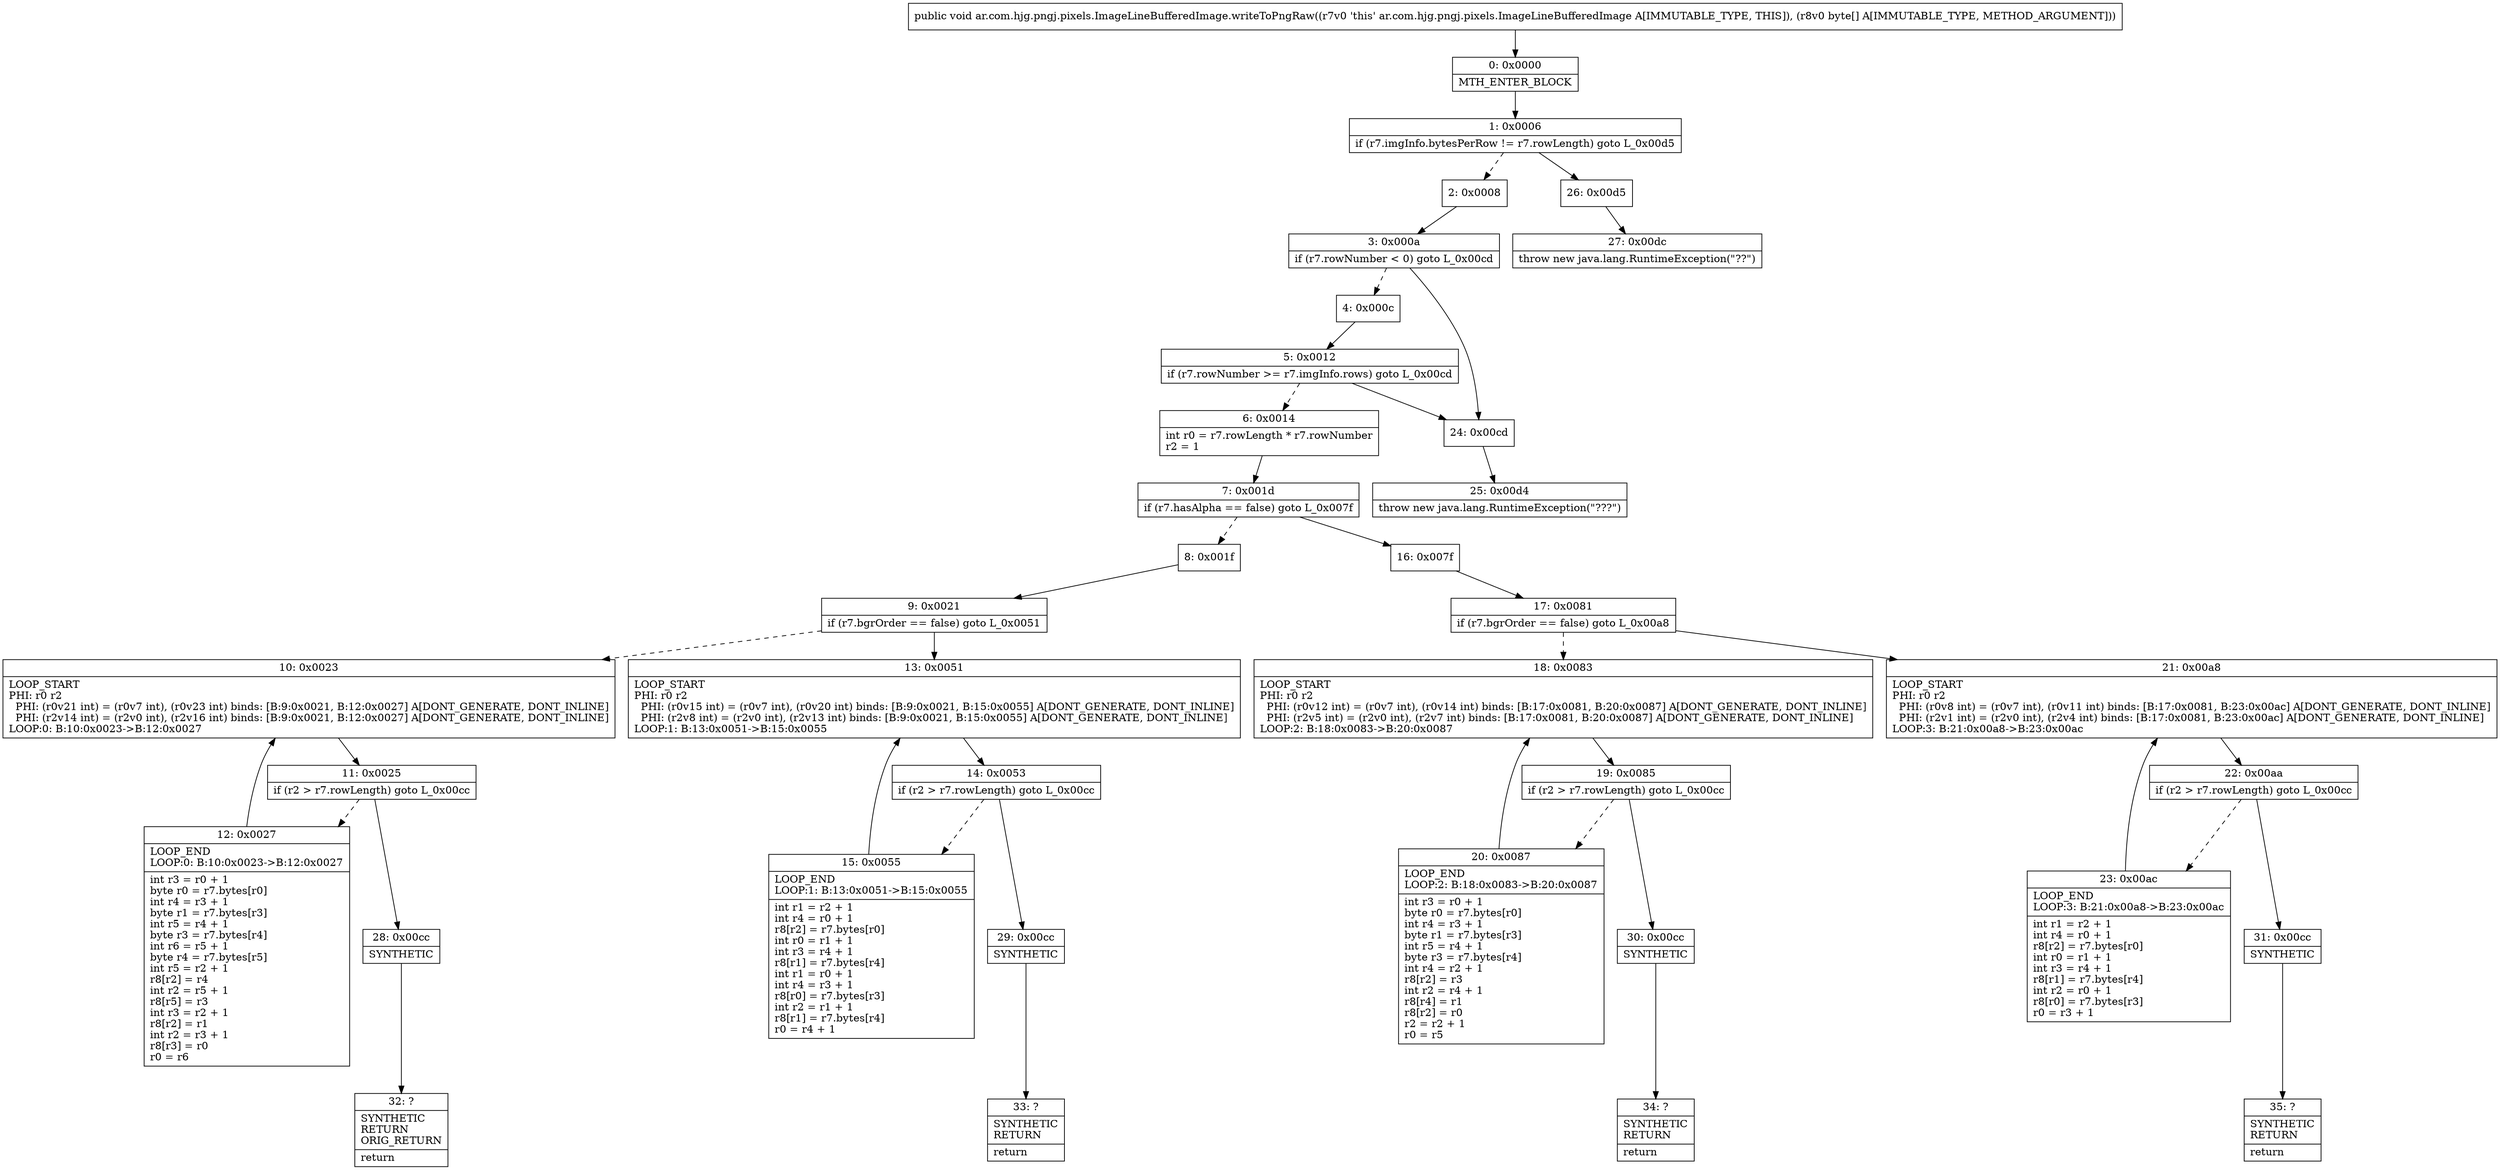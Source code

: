 digraph "CFG forar.com.hjg.pngj.pixels.ImageLineBufferedImage.writeToPngRaw([B)V" {
Node_0 [shape=record,label="{0\:\ 0x0000|MTH_ENTER_BLOCK\l}"];
Node_1 [shape=record,label="{1\:\ 0x0006|if (r7.imgInfo.bytesPerRow != r7.rowLength) goto L_0x00d5\l}"];
Node_2 [shape=record,label="{2\:\ 0x0008}"];
Node_3 [shape=record,label="{3\:\ 0x000a|if (r7.rowNumber \< 0) goto L_0x00cd\l}"];
Node_4 [shape=record,label="{4\:\ 0x000c}"];
Node_5 [shape=record,label="{5\:\ 0x0012|if (r7.rowNumber \>= r7.imgInfo.rows) goto L_0x00cd\l}"];
Node_6 [shape=record,label="{6\:\ 0x0014|int r0 = r7.rowLength * r7.rowNumber\lr2 = 1\l}"];
Node_7 [shape=record,label="{7\:\ 0x001d|if (r7.hasAlpha == false) goto L_0x007f\l}"];
Node_8 [shape=record,label="{8\:\ 0x001f}"];
Node_9 [shape=record,label="{9\:\ 0x0021|if (r7.bgrOrder == false) goto L_0x0051\l}"];
Node_10 [shape=record,label="{10\:\ 0x0023|LOOP_START\lPHI: r0 r2 \l  PHI: (r0v21 int) = (r0v7 int), (r0v23 int) binds: [B:9:0x0021, B:12:0x0027] A[DONT_GENERATE, DONT_INLINE]\l  PHI: (r2v14 int) = (r2v0 int), (r2v16 int) binds: [B:9:0x0021, B:12:0x0027] A[DONT_GENERATE, DONT_INLINE]\lLOOP:0: B:10:0x0023\-\>B:12:0x0027\l}"];
Node_11 [shape=record,label="{11\:\ 0x0025|if (r2 \> r7.rowLength) goto L_0x00cc\l}"];
Node_12 [shape=record,label="{12\:\ 0x0027|LOOP_END\lLOOP:0: B:10:0x0023\-\>B:12:0x0027\l|int r3 = r0 + 1\lbyte r0 = r7.bytes[r0]\lint r4 = r3 + 1\lbyte r1 = r7.bytes[r3]\lint r5 = r4 + 1\lbyte r3 = r7.bytes[r4]\lint r6 = r5 + 1\lbyte r4 = r7.bytes[r5]\lint r5 = r2 + 1\lr8[r2] = r4\lint r2 = r5 + 1\lr8[r5] = r3\lint r3 = r2 + 1\lr8[r2] = r1\lint r2 = r3 + 1\lr8[r3] = r0\lr0 = r6\l}"];
Node_13 [shape=record,label="{13\:\ 0x0051|LOOP_START\lPHI: r0 r2 \l  PHI: (r0v15 int) = (r0v7 int), (r0v20 int) binds: [B:9:0x0021, B:15:0x0055] A[DONT_GENERATE, DONT_INLINE]\l  PHI: (r2v8 int) = (r2v0 int), (r2v13 int) binds: [B:9:0x0021, B:15:0x0055] A[DONT_GENERATE, DONT_INLINE]\lLOOP:1: B:13:0x0051\-\>B:15:0x0055\l}"];
Node_14 [shape=record,label="{14\:\ 0x0053|if (r2 \> r7.rowLength) goto L_0x00cc\l}"];
Node_15 [shape=record,label="{15\:\ 0x0055|LOOP_END\lLOOP:1: B:13:0x0051\-\>B:15:0x0055\l|int r1 = r2 + 1\lint r4 = r0 + 1\lr8[r2] = r7.bytes[r0]\lint r0 = r1 + 1\lint r3 = r4 + 1\lr8[r1] = r7.bytes[r4]\lint r1 = r0 + 1\lint r4 = r3 + 1\lr8[r0] = r7.bytes[r3]\lint r2 = r1 + 1\lr8[r1] = r7.bytes[r4]\lr0 = r4 + 1\l}"];
Node_16 [shape=record,label="{16\:\ 0x007f}"];
Node_17 [shape=record,label="{17\:\ 0x0081|if (r7.bgrOrder == false) goto L_0x00a8\l}"];
Node_18 [shape=record,label="{18\:\ 0x0083|LOOP_START\lPHI: r0 r2 \l  PHI: (r0v12 int) = (r0v7 int), (r0v14 int) binds: [B:17:0x0081, B:20:0x0087] A[DONT_GENERATE, DONT_INLINE]\l  PHI: (r2v5 int) = (r2v0 int), (r2v7 int) binds: [B:17:0x0081, B:20:0x0087] A[DONT_GENERATE, DONT_INLINE]\lLOOP:2: B:18:0x0083\-\>B:20:0x0087\l}"];
Node_19 [shape=record,label="{19\:\ 0x0085|if (r2 \> r7.rowLength) goto L_0x00cc\l}"];
Node_20 [shape=record,label="{20\:\ 0x0087|LOOP_END\lLOOP:2: B:18:0x0083\-\>B:20:0x0087\l|int r3 = r0 + 1\lbyte r0 = r7.bytes[r0]\lint r4 = r3 + 1\lbyte r1 = r7.bytes[r3]\lint r5 = r4 + 1\lbyte r3 = r7.bytes[r4]\lint r4 = r2 + 1\lr8[r2] = r3\lint r2 = r4 + 1\lr8[r4] = r1\lr8[r2] = r0\lr2 = r2 + 1\lr0 = r5\l}"];
Node_21 [shape=record,label="{21\:\ 0x00a8|LOOP_START\lPHI: r0 r2 \l  PHI: (r0v8 int) = (r0v7 int), (r0v11 int) binds: [B:17:0x0081, B:23:0x00ac] A[DONT_GENERATE, DONT_INLINE]\l  PHI: (r2v1 int) = (r2v0 int), (r2v4 int) binds: [B:17:0x0081, B:23:0x00ac] A[DONT_GENERATE, DONT_INLINE]\lLOOP:3: B:21:0x00a8\-\>B:23:0x00ac\l}"];
Node_22 [shape=record,label="{22\:\ 0x00aa|if (r2 \> r7.rowLength) goto L_0x00cc\l}"];
Node_23 [shape=record,label="{23\:\ 0x00ac|LOOP_END\lLOOP:3: B:21:0x00a8\-\>B:23:0x00ac\l|int r1 = r2 + 1\lint r4 = r0 + 1\lr8[r2] = r7.bytes[r0]\lint r0 = r1 + 1\lint r3 = r4 + 1\lr8[r1] = r7.bytes[r4]\lint r2 = r0 + 1\lr8[r0] = r7.bytes[r3]\lr0 = r3 + 1\l}"];
Node_24 [shape=record,label="{24\:\ 0x00cd}"];
Node_25 [shape=record,label="{25\:\ 0x00d4|throw new java.lang.RuntimeException(\"???\")\l}"];
Node_26 [shape=record,label="{26\:\ 0x00d5}"];
Node_27 [shape=record,label="{27\:\ 0x00dc|throw new java.lang.RuntimeException(\"??\")\l}"];
Node_28 [shape=record,label="{28\:\ 0x00cc|SYNTHETIC\l}"];
Node_29 [shape=record,label="{29\:\ 0x00cc|SYNTHETIC\l}"];
Node_30 [shape=record,label="{30\:\ 0x00cc|SYNTHETIC\l}"];
Node_31 [shape=record,label="{31\:\ 0x00cc|SYNTHETIC\l}"];
Node_32 [shape=record,label="{32\:\ ?|SYNTHETIC\lRETURN\lORIG_RETURN\l|return\l}"];
Node_33 [shape=record,label="{33\:\ ?|SYNTHETIC\lRETURN\l|return\l}"];
Node_34 [shape=record,label="{34\:\ ?|SYNTHETIC\lRETURN\l|return\l}"];
Node_35 [shape=record,label="{35\:\ ?|SYNTHETIC\lRETURN\l|return\l}"];
MethodNode[shape=record,label="{public void ar.com.hjg.pngj.pixels.ImageLineBufferedImage.writeToPngRaw((r7v0 'this' ar.com.hjg.pngj.pixels.ImageLineBufferedImage A[IMMUTABLE_TYPE, THIS]), (r8v0 byte[] A[IMMUTABLE_TYPE, METHOD_ARGUMENT])) }"];
MethodNode -> Node_0;
Node_0 -> Node_1;
Node_1 -> Node_2[style=dashed];
Node_1 -> Node_26;
Node_2 -> Node_3;
Node_3 -> Node_4[style=dashed];
Node_3 -> Node_24;
Node_4 -> Node_5;
Node_5 -> Node_6[style=dashed];
Node_5 -> Node_24;
Node_6 -> Node_7;
Node_7 -> Node_8[style=dashed];
Node_7 -> Node_16;
Node_8 -> Node_9;
Node_9 -> Node_10[style=dashed];
Node_9 -> Node_13;
Node_10 -> Node_11;
Node_11 -> Node_12[style=dashed];
Node_11 -> Node_28;
Node_12 -> Node_10;
Node_13 -> Node_14;
Node_14 -> Node_15[style=dashed];
Node_14 -> Node_29;
Node_15 -> Node_13;
Node_16 -> Node_17;
Node_17 -> Node_18[style=dashed];
Node_17 -> Node_21;
Node_18 -> Node_19;
Node_19 -> Node_20[style=dashed];
Node_19 -> Node_30;
Node_20 -> Node_18;
Node_21 -> Node_22;
Node_22 -> Node_23[style=dashed];
Node_22 -> Node_31;
Node_23 -> Node_21;
Node_24 -> Node_25;
Node_26 -> Node_27;
Node_28 -> Node_32;
Node_29 -> Node_33;
Node_30 -> Node_34;
Node_31 -> Node_35;
}

